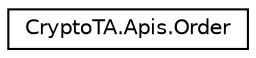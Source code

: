 digraph "Graphical Class Hierarchy"
{
 // LATEX_PDF_SIZE
  edge [fontname="Helvetica",fontsize="10",labelfontname="Helvetica",labelfontsize="10"];
  node [fontname="Helvetica",fontsize="10",shape=record];
  rankdir="LR";
  Node0 [label="CryptoTA.Apis.Order",height=0.2,width=0.4,color="black", fillcolor="white", style="filled",URL="$class_crypto_t_a_1_1_apis_1_1_order.html",tooltip="Class containing basic order data."];
}
